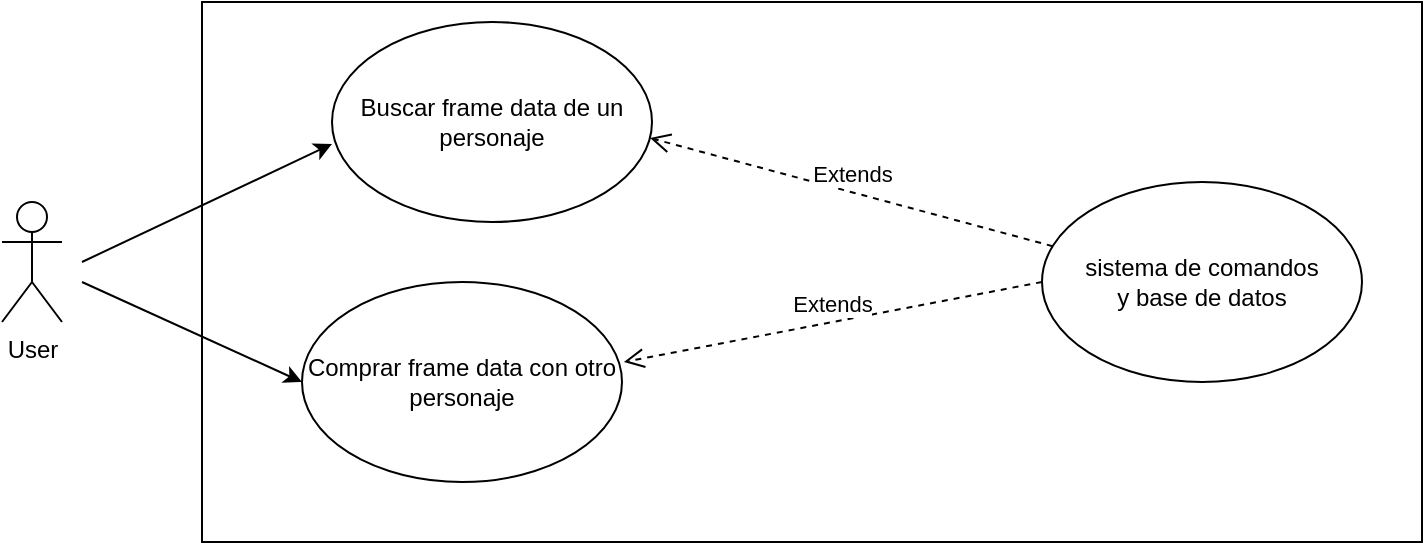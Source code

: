 <mxfile version="14.4.4" type="github">
  <diagram id="2l7eV8kE1KObICxDu9WT" name="Page-1">
    <mxGraphModel dx="1422" dy="794" grid="1" gridSize="10" guides="1" tooltips="1" connect="1" arrows="1" fold="1" page="1" pageScale="1" pageWidth="850" pageHeight="1100" math="0" shadow="0">
      <root>
        <mxCell id="0" />
        <mxCell id="1" parent="0" />
        <mxCell id="VeGctHgvSod8uympUXJQ-4" value="" style="whiteSpace=wrap;html=1;" parent="1" vertex="1">
          <mxGeometry x="180" y="340" width="610" height="270" as="geometry" />
        </mxCell>
        <mxCell id="VeGctHgvSod8uympUXJQ-1" value="Buscar frame data de un personaje" style="ellipse;whiteSpace=wrap;html=1;" parent="1" vertex="1">
          <mxGeometry x="245" y="350" width="160" height="100" as="geometry" />
        </mxCell>
        <mxCell id="VeGctHgvSod8uympUXJQ-2" value="Comprar frame data con otro personaje" style="ellipse;whiteSpace=wrap;html=1;" parent="1" vertex="1">
          <mxGeometry x="230" y="480" width="160" height="100" as="geometry" />
        </mxCell>
        <mxCell id="VeGctHgvSod8uympUXJQ-5" value="User" style="shape=umlActor;verticalLabelPosition=bottom;verticalAlign=top;html=1;outlineConnect=0;" parent="1" vertex="1">
          <mxGeometry x="80" y="440" width="30" height="60" as="geometry" />
        </mxCell>
        <mxCell id="VeGctHgvSod8uympUXJQ-6" value="" style="endArrow=classic;html=1;entryX=0;entryY=0.61;entryDx=0;entryDy=0;entryPerimeter=0;" parent="1" target="VeGctHgvSod8uympUXJQ-1" edge="1">
          <mxGeometry width="50" height="50" relative="1" as="geometry">
            <mxPoint x="120" y="470" as="sourcePoint" />
            <mxPoint x="180" y="440" as="targetPoint" />
          </mxGeometry>
        </mxCell>
        <mxCell id="VeGctHgvSod8uympUXJQ-7" value="" style="endArrow=classic;html=1;entryX=0;entryY=0.5;entryDx=0;entryDy=0;" parent="1" target="VeGctHgvSod8uympUXJQ-2" edge="1">
          <mxGeometry width="50" height="50" relative="1" as="geometry">
            <mxPoint x="120" y="480" as="sourcePoint" />
            <mxPoint x="510" y="730" as="targetPoint" />
          </mxGeometry>
        </mxCell>
        <mxCell id="VeGctHgvSod8uympUXJQ-8" value="Extends" style="html=1;verticalAlign=bottom;endArrow=open;dashed=1;endSize=8;exitX=0.031;exitY=0.32;exitDx=0;exitDy=0;entryX=0.994;entryY=0.58;entryDx=0;entryDy=0;entryPerimeter=0;" parent="1" source="7JVBhF_zg72iOEVIzQPO-1" target="VeGctHgvSod8uympUXJQ-1" edge="1">
          <mxGeometry relative="1" as="geometry">
            <mxPoint x="600" y="465.592" as="sourcePoint" />
            <mxPoint x="530" y="750" as="targetPoint" />
          </mxGeometry>
        </mxCell>
        <mxCell id="VeGctHgvSod8uympUXJQ-10" value="&lt;div&gt;Extends&lt;/div&gt;" style="html=1;verticalAlign=bottom;endArrow=open;dashed=1;endSize=8;exitX=0;exitY=0.5;exitDx=0;exitDy=0;entryX=1.006;entryY=0.4;entryDx=0;entryDy=0;entryPerimeter=0;" parent="1" source="7JVBhF_zg72iOEVIzQPO-1" target="VeGctHgvSod8uympUXJQ-2" edge="1">
          <mxGeometry relative="1" as="geometry">
            <mxPoint x="600" y="475.023" as="sourcePoint" />
            <mxPoint x="530" y="750" as="targetPoint" />
          </mxGeometry>
        </mxCell>
        <mxCell id="7JVBhF_zg72iOEVIzQPO-1" value="&lt;div&gt;sistema de comandos&lt;/div&gt;&lt;div&gt;y base de datos&lt;br&gt;&lt;/div&gt;" style="ellipse;whiteSpace=wrap;html=1;" parent="1" vertex="1">
          <mxGeometry x="600" y="430.002" width="160" height="100" as="geometry" />
        </mxCell>
      </root>
    </mxGraphModel>
  </diagram>
</mxfile>
